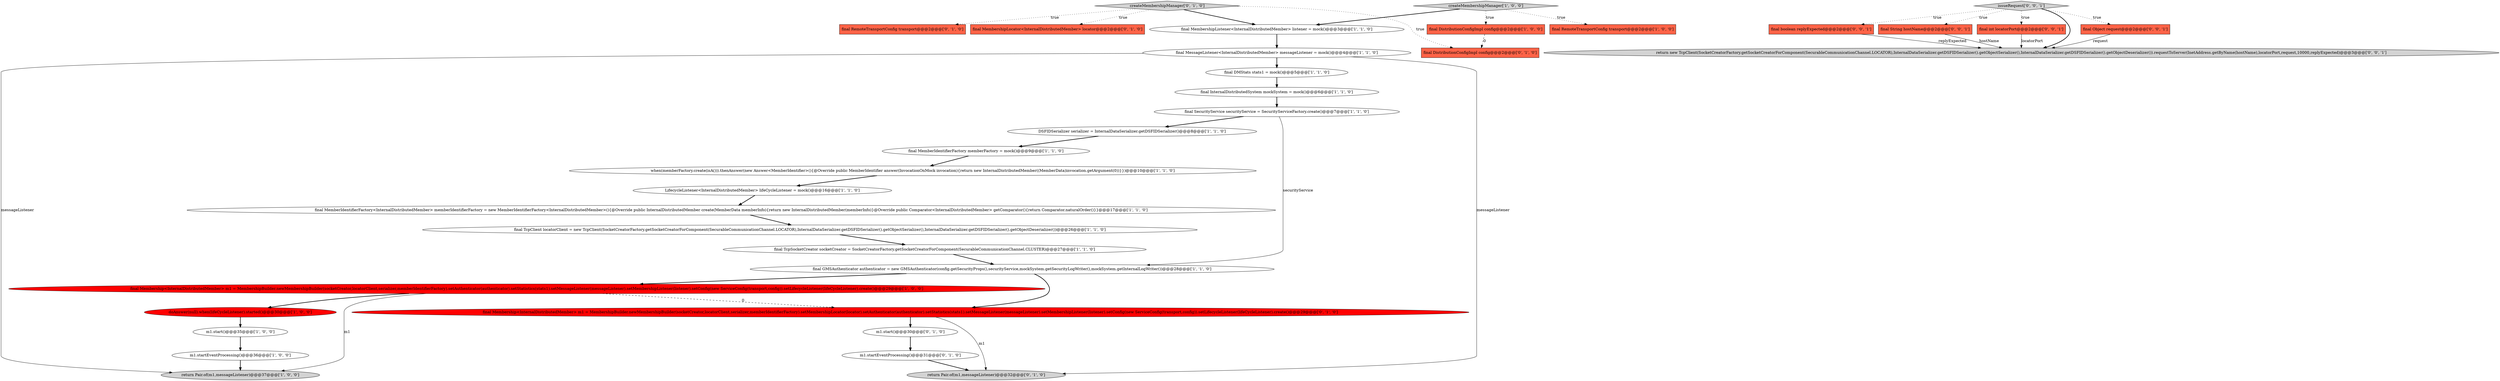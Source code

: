 digraph {
9 [style = filled, label = "final Membership<InternalDistributedMember> m1 = MembershipBuilder.newMembershipBuilder(socketCreator,locatorClient,serializer,memberIdentifierFactory).setAuthenticator(authenticator).setStatistics(stats1).setMessageListener(messageListener).setMembershipListener(listener).setConfig(new ServiceConfig(transport,config)).setLifecycleListener(lifeCycleListener).create()@@@29@@@['1', '0', '0']", fillcolor = red, shape = ellipse image = "AAA1AAABBB1BBB"];
13 [style = filled, label = "final MemberIdentifierFactory<InternalDistributedMember> memberIdentifierFactory = new MemberIdentifierFactory<InternalDistributedMember>(){@Override public InternalDistributedMember create(MemberData memberInfo){return new InternalDistributedMember(memberInfo)}@Override public Comparator<InternalDistributedMember> getComparator(){return Comparator.naturalOrder()}}@@@17@@@['1', '1', '0']", fillcolor = white, shape = ellipse image = "AAA0AAABBB1BBB"];
18 [style = filled, label = "DSFIDSerializer serializer = InternalDataSerializer.getDSFIDSerializer()@@@8@@@['1', '1', '0']", fillcolor = white, shape = ellipse image = "AAA0AAABBB1BBB"];
11 [style = filled, label = "LifecycleListener<InternalDistributedMember> lifeCycleListener = mock()@@@16@@@['1', '1', '0']", fillcolor = white, shape = ellipse image = "AAA0AAABBB1BBB"];
33 [style = filled, label = "final boolean replyExpected@@@2@@@['0', '0', '1']", fillcolor = tomato, shape = box image = "AAA0AAABBB3BBB"];
6 [style = filled, label = "final DistributionConfigImpl config@@@2@@@['1', '0', '0']", fillcolor = tomato, shape = box image = "AAA1AAABBB1BBB"];
0 [style = filled, label = "final InternalDistributedSystem mockSystem = mock()@@@6@@@['1', '1', '0']", fillcolor = white, shape = ellipse image = "AAA0AAABBB1BBB"];
29 [style = filled, label = "final String hostName@@@2@@@['0', '0', '1']", fillcolor = tomato, shape = box image = "AAA0AAABBB3BBB"];
21 [style = filled, label = "m1.start()@@@30@@@['0', '1', '0']", fillcolor = white, shape = ellipse image = "AAA0AAABBB2BBB"];
1 [style = filled, label = "final RemoteTransportConfig transport@@@2@@@['1', '0', '0']", fillcolor = tomato, shape = box image = "AAA0AAABBB1BBB"];
10 [style = filled, label = "final MessageListener<InternalDistributedMember> messageListener = mock()@@@4@@@['1', '1', '0']", fillcolor = white, shape = ellipse image = "AAA0AAABBB1BBB"];
20 [style = filled, label = "final DMStats stats1 = mock()@@@5@@@['1', '1', '0']", fillcolor = white, shape = ellipse image = "AAA0AAABBB1BBB"];
31 [style = filled, label = "final int locatorPort@@@2@@@['0', '0', '1']", fillcolor = tomato, shape = box image = "AAA0AAABBB3BBB"];
14 [style = filled, label = "m1.start()@@@35@@@['1', '0', '0']", fillcolor = white, shape = ellipse image = "AAA0AAABBB1BBB"];
17 [style = filled, label = "doAnswer(null).when(lifeCycleListener).started()@@@30@@@['1', '0', '0']", fillcolor = red, shape = ellipse image = "AAA1AAABBB1BBB"];
26 [style = filled, label = "return Pair.of(m1,messageListener)@@@32@@@['0', '1', '0']", fillcolor = lightgray, shape = ellipse image = "AAA0AAABBB2BBB"];
16 [style = filled, label = "final TcpSocketCreator socketCreator = SocketCreatorFactory.getSocketCreatorForComponent(SecurableCommunicationChannel.CLUSTER)@@@27@@@['1', '1', '0']", fillcolor = white, shape = ellipse image = "AAA0AAABBB1BBB"];
8 [style = filled, label = "final GMSAuthenticator authenticator = new GMSAuthenticator(config.getSecurityProps(),securityService,mockSystem.getSecurityLogWriter(),mockSystem.getInternalLogWriter())@@@28@@@['1', '1', '0']", fillcolor = white, shape = ellipse image = "AAA0AAABBB1BBB"];
12 [style = filled, label = "final MembershipListener<InternalDistributedMember> listener = mock()@@@3@@@['1', '1', '0']", fillcolor = white, shape = ellipse image = "AAA0AAABBB1BBB"];
15 [style = filled, label = "when(memberFactory.create(isA())).thenAnswer(new Answer<MemberIdentifier>(){@Override public MemberIdentifier answer(InvocationOnMock invocation){return new InternalDistributedMember((MemberData)invocation.getArgument(0))}})@@@10@@@['1', '1', '0']", fillcolor = white, shape = ellipse image = "AAA0AAABBB1BBB"];
24 [style = filled, label = "final Membership<InternalDistributedMember> m1 = MembershipBuilder.newMembershipBuilder(socketCreator,locatorClient,serializer,memberIdentifierFactory).setMembershipLocator(locator).setAuthenticator(authenticator).setStatistics(stats1).setMessageListener(messageListener).setMembershipListener(listener).setConfig(new ServiceConfig(transport,config)).setLifecycleListener(lifeCycleListener).create()@@@29@@@['0', '1', '0']", fillcolor = red, shape = ellipse image = "AAA1AAABBB2BBB"];
2 [style = filled, label = "final TcpClient locatorClient = new TcpClient(SocketCreatorFactory.getSocketCreatorForComponent(SecurableCommunicationChannel.LOCATOR),InternalDataSerializer.getDSFIDSerializer().getObjectSerializer(),InternalDataSerializer.getDSFIDSerializer().getObjectDeserializer())@@@26@@@['1', '1', '0']", fillcolor = white, shape = ellipse image = "AAA0AAABBB1BBB"];
32 [style = filled, label = "return new TcpClient(SocketCreatorFactory.getSocketCreatorForComponent(SecurableCommunicationChannel.LOCATOR),InternalDataSerializer.getDSFIDSerializer().getObjectSerializer(),InternalDataSerializer.getDSFIDSerializer().getObjectDeserializer()).requestToServer(InetAddress.getByName(hostName),locatorPort,request,10000,replyExpected)@@@3@@@['0', '0', '1']", fillcolor = lightgray, shape = ellipse image = "AAA0AAABBB3BBB"];
7 [style = filled, label = "final MemberIdentifierFactory memberFactory = mock()@@@9@@@['1', '1', '0']", fillcolor = white, shape = ellipse image = "AAA0AAABBB1BBB"];
3 [style = filled, label = "final SecurityService securityService = SecurityServiceFactory.create()@@@7@@@['1', '1', '0']", fillcolor = white, shape = ellipse image = "AAA0AAABBB1BBB"];
22 [style = filled, label = "final RemoteTransportConfig transport@@@2@@@['0', '1', '0']", fillcolor = tomato, shape = box image = "AAA0AAABBB2BBB"];
25 [style = filled, label = "final DistributionConfigImpl config@@@2@@@['0', '1', '0']", fillcolor = tomato, shape = box image = "AAA1AAABBB2BBB"];
34 [style = filled, label = "issueRequest['0', '0', '1']", fillcolor = lightgray, shape = diamond image = "AAA0AAABBB3BBB"];
23 [style = filled, label = "final MembershipLocator<InternalDistributedMember> locator@@@2@@@['0', '1', '0']", fillcolor = tomato, shape = box image = "AAA0AAABBB2BBB"];
28 [style = filled, label = "m1.startEventProcessing()@@@31@@@['0', '1', '0']", fillcolor = white, shape = ellipse image = "AAA0AAABBB2BBB"];
4 [style = filled, label = "return Pair.of(m1,messageListener)@@@37@@@['1', '0', '0']", fillcolor = lightgray, shape = ellipse image = "AAA0AAABBB1BBB"];
27 [style = filled, label = "createMembershipManager['0', '1', '0']", fillcolor = lightgray, shape = diamond image = "AAA0AAABBB2BBB"];
5 [style = filled, label = "createMembershipManager['1', '0', '0']", fillcolor = lightgray, shape = diamond image = "AAA0AAABBB1BBB"];
30 [style = filled, label = "final Object request@@@2@@@['0', '0', '1']", fillcolor = tomato, shape = box image = "AAA0AAABBB3BBB"];
19 [style = filled, label = "m1.startEventProcessing()@@@36@@@['1', '0', '0']", fillcolor = white, shape = ellipse image = "AAA0AAABBB1BBB"];
0->3 [style = bold, label=""];
10->20 [style = bold, label=""];
27->22 [style = dotted, label="true"];
27->25 [style = dotted, label="true"];
27->12 [style = bold, label=""];
16->8 [style = bold, label=""];
9->24 [style = dashed, label="0"];
29->32 [style = solid, label="hostName"];
33->32 [style = solid, label="replyExpected"];
20->0 [style = bold, label=""];
5->1 [style = dotted, label="true"];
34->29 [style = dotted, label="true"];
5->6 [style = dotted, label="true"];
27->23 [style = dotted, label="true"];
9->4 [style = solid, label="m1"];
9->17 [style = bold, label=""];
14->19 [style = bold, label=""];
28->26 [style = bold, label=""];
21->28 [style = bold, label=""];
3->18 [style = bold, label=""];
2->16 [style = bold, label=""];
10->26 [style = solid, label="messageListener"];
10->4 [style = solid, label="messageListener"];
12->10 [style = bold, label=""];
30->32 [style = solid, label="request"];
34->31 [style = dotted, label="true"];
15->11 [style = bold, label=""];
6->25 [style = dashed, label="0"];
5->12 [style = bold, label=""];
24->21 [style = bold, label=""];
17->14 [style = bold, label=""];
11->13 [style = bold, label=""];
34->33 [style = dotted, label="true"];
8->9 [style = bold, label=""];
24->26 [style = solid, label="m1"];
3->8 [style = solid, label="securityService"];
7->15 [style = bold, label=""];
34->32 [style = bold, label=""];
31->32 [style = solid, label="locatorPort"];
19->4 [style = bold, label=""];
18->7 [style = bold, label=""];
34->30 [style = dotted, label="true"];
13->2 [style = bold, label=""];
8->24 [style = bold, label=""];
}

